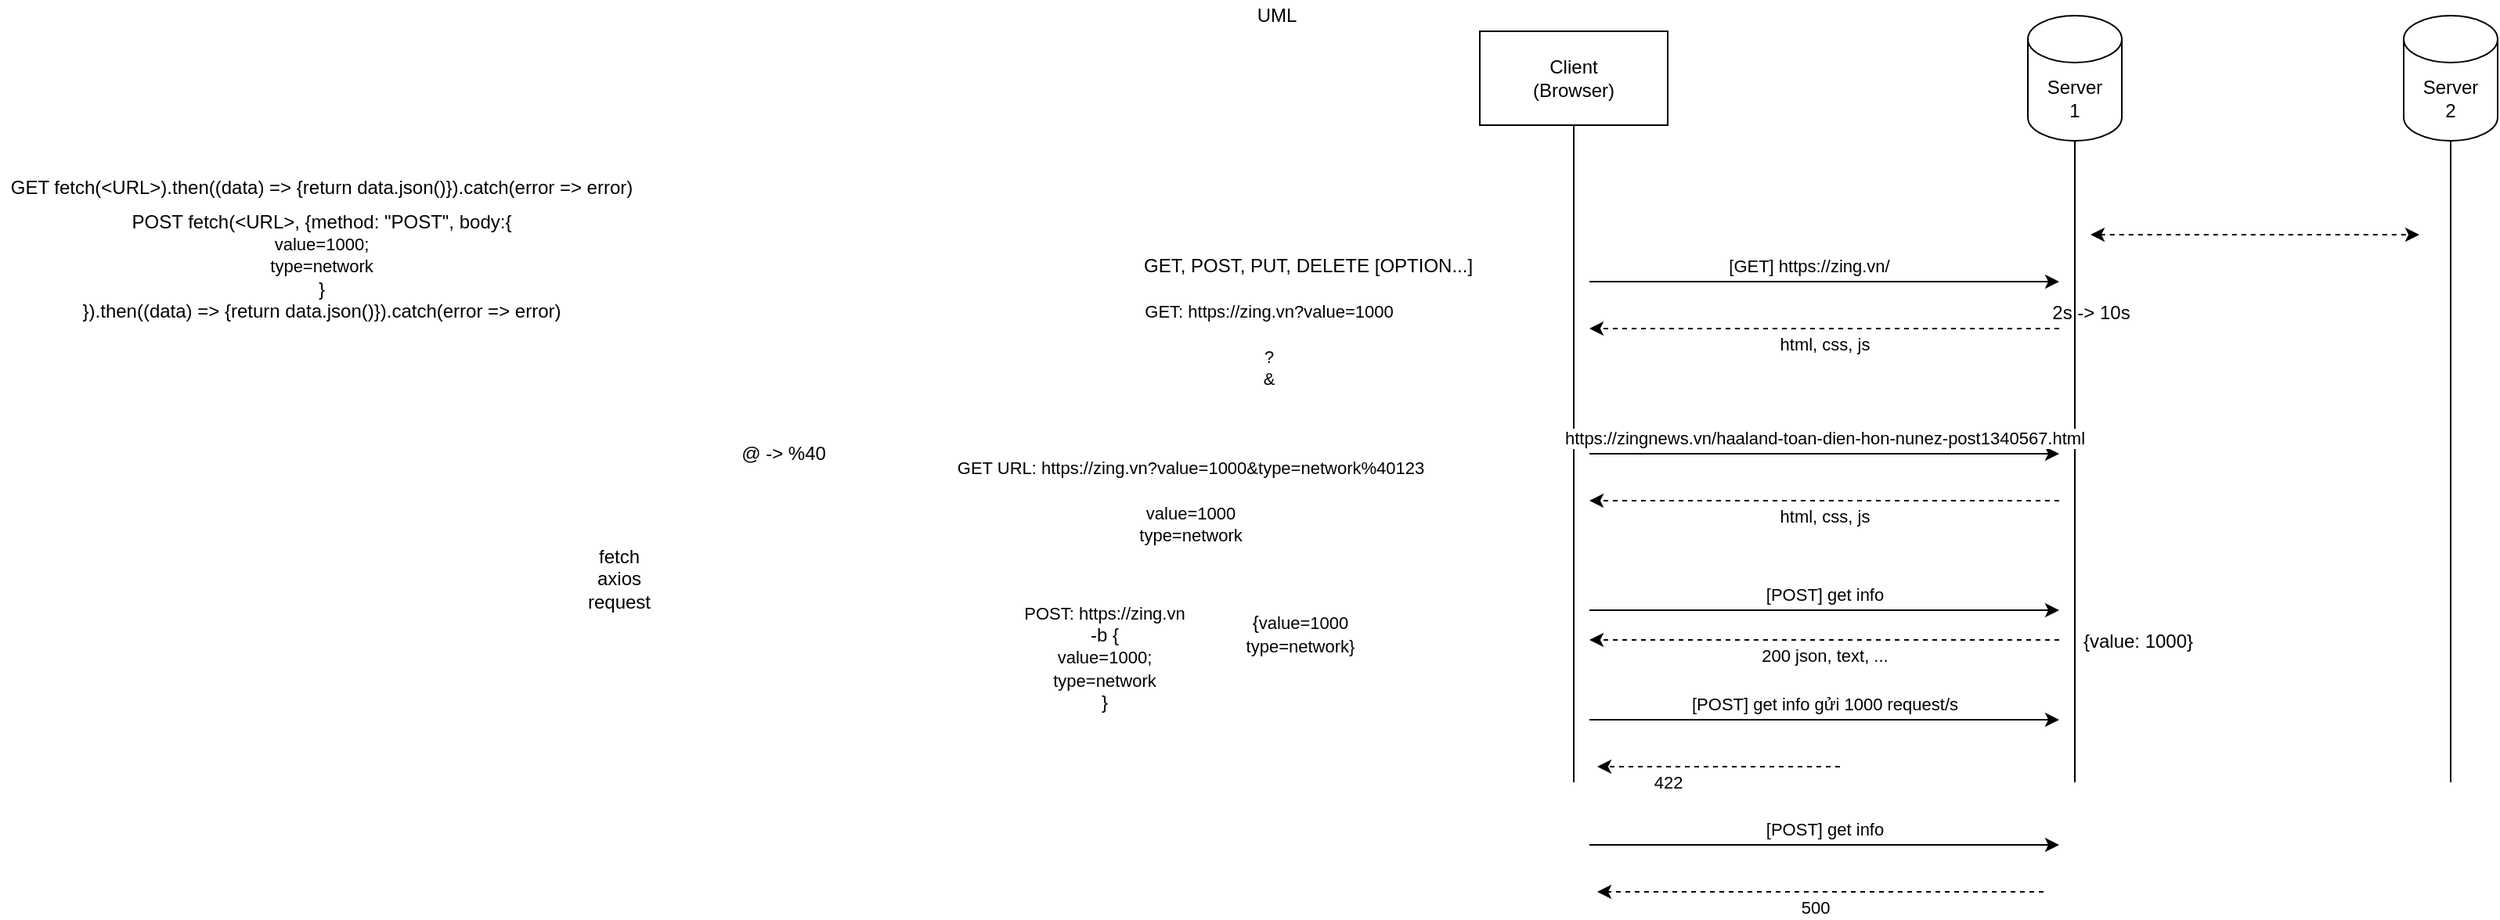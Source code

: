 <mxfile>
    <diagram id="sFscDbFX9f5W7BrS0_ol" name="Page-1">
        <mxGraphModel dx="1372" dy="478" grid="1" gridSize="10" guides="1" tooltips="1" connect="1" arrows="1" fold="1" page="1" pageScale="1" pageWidth="850" pageHeight="1100" math="0" shadow="0">
            <root>
                <mxCell id="0"/>
                <mxCell id="1" parent="0"/>
                <mxCell id="5" style="edgeStyle=none;html=1;startArrow=none;startFill=0;endArrow=none;endFill=0;" edge="1" parent="1" source="2">
                    <mxGeometry relative="1" as="geometry">
                        <mxPoint x="290" y="640" as="targetPoint"/>
                        <Array as="points">
                            <mxPoint x="290" y="310"/>
                        </Array>
                    </mxGeometry>
                </mxCell>
                <mxCell id="2" value="Client&lt;br&gt;(Browser)" style="rounded=0;whiteSpace=wrap;html=1;" vertex="1" parent="1">
                    <mxGeometry x="230" y="160" width="120" height="60" as="geometry"/>
                </mxCell>
                <mxCell id="6" style="edgeStyle=none;html=1;startArrow=none;startFill=0;endArrow=none;endFill=0;" edge="1" parent="1" source="3">
                    <mxGeometry relative="1" as="geometry">
                        <mxPoint x="610" y="640" as="targetPoint"/>
                    </mxGeometry>
                </mxCell>
                <mxCell id="3" value="Server&lt;br&gt;1" style="shape=cylinder3;whiteSpace=wrap;html=1;boundedLbl=1;backgroundOutline=1;size=15;" vertex="1" parent="1">
                    <mxGeometry x="580" y="150" width="60" height="80" as="geometry"/>
                </mxCell>
                <mxCell id="7" value="UML" style="text;html=1;align=center;verticalAlign=middle;resizable=0;points=[];autosize=1;strokeColor=none;fillColor=none;" vertex="1" parent="1">
                    <mxGeometry x="80" y="140" width="40" height="20" as="geometry"/>
                </mxCell>
                <mxCell id="8" value="" style="endArrow=classic;html=1;" edge="1" parent="1">
                    <mxGeometry width="50" height="50" relative="1" as="geometry">
                        <mxPoint x="300" y="320" as="sourcePoint"/>
                        <mxPoint x="600" y="320" as="targetPoint"/>
                    </mxGeometry>
                </mxCell>
                <mxCell id="9" value="[GET] https://zing.vn/" style="edgeLabel;html=1;align=center;verticalAlign=middle;resizable=0;points=[];" vertex="1" connectable="0" parent="8">
                    <mxGeometry x="-0.453" y="-3" relative="1" as="geometry">
                        <mxPoint x="58" y="-13" as="offset"/>
                    </mxGeometry>
                </mxCell>
                <mxCell id="10" value="" style="endArrow=classic;html=1;dashed=1;" edge="1" parent="1">
                    <mxGeometry width="50" height="50" relative="1" as="geometry">
                        <mxPoint x="600" y="350" as="sourcePoint"/>
                        <mxPoint x="300" y="350" as="targetPoint"/>
                    </mxGeometry>
                </mxCell>
                <mxCell id="11" value="html, css, js" style="edgeLabel;html=1;align=center;verticalAlign=middle;resizable=0;points=[];" vertex="1" connectable="0" parent="10">
                    <mxGeometry x="-0.453" y="-3" relative="1" as="geometry">
                        <mxPoint x="-68" y="13" as="offset"/>
                    </mxGeometry>
                </mxCell>
                <mxCell id="12" value="" style="endArrow=classic;html=1;" edge="1" parent="1">
                    <mxGeometry width="50" height="50" relative="1" as="geometry">
                        <mxPoint x="300" y="430" as="sourcePoint"/>
                        <mxPoint x="600" y="430" as="targetPoint"/>
                    </mxGeometry>
                </mxCell>
                <mxCell id="13" value="https://zingnews.vn/haaland-toan-dien-hon-nunez-post1340567.html" style="edgeLabel;html=1;align=center;verticalAlign=middle;resizable=0;points=[];" vertex="1" connectable="0" parent="12">
                    <mxGeometry x="-0.453" y="-3" relative="1" as="geometry">
                        <mxPoint x="68" y="-13" as="offset"/>
                    </mxGeometry>
                </mxCell>
                <mxCell id="14" value="" style="endArrow=classic;html=1;dashed=1;" edge="1" parent="1">
                    <mxGeometry width="50" height="50" relative="1" as="geometry">
                        <mxPoint x="600" y="460" as="sourcePoint"/>
                        <mxPoint x="300" y="460" as="targetPoint"/>
                    </mxGeometry>
                </mxCell>
                <mxCell id="15" value="html, css, js" style="edgeLabel;html=1;align=center;verticalAlign=middle;resizable=0;points=[];" vertex="1" connectable="0" parent="14">
                    <mxGeometry x="-0.453" y="-3" relative="1" as="geometry">
                        <mxPoint x="-68" y="13" as="offset"/>
                    </mxGeometry>
                </mxCell>
                <mxCell id="16" value="" style="endArrow=classic;html=1;" edge="1" parent="1">
                    <mxGeometry width="50" height="50" relative="1" as="geometry">
                        <mxPoint x="300" y="530" as="sourcePoint"/>
                        <mxPoint x="600" y="530" as="targetPoint"/>
                    </mxGeometry>
                </mxCell>
                <mxCell id="17" value="[POST] get info" style="edgeLabel;html=1;align=center;verticalAlign=middle;resizable=0;points=[];" vertex="1" connectable="0" parent="16">
                    <mxGeometry x="-0.453" y="-3" relative="1" as="geometry">
                        <mxPoint x="68" y="-13" as="offset"/>
                    </mxGeometry>
                </mxCell>
                <mxCell id="18" value="" style="endArrow=classic;html=1;dashed=1;" edge="1" parent="1">
                    <mxGeometry width="50" height="50" relative="1" as="geometry">
                        <mxPoint x="600" y="549" as="sourcePoint"/>
                        <mxPoint x="300" y="549" as="targetPoint"/>
                    </mxGeometry>
                </mxCell>
                <mxCell id="19" value="200 json, text, ..." style="edgeLabel;html=1;align=center;verticalAlign=middle;resizable=0;points=[];" vertex="1" connectable="0" parent="18">
                    <mxGeometry x="-0.453" y="-3" relative="1" as="geometry">
                        <mxPoint x="-68" y="13" as="offset"/>
                    </mxGeometry>
                </mxCell>
                <mxCell id="20" value="GET, POST, PUT, DELETE [OPTION...]" style="text;html=1;align=center;verticalAlign=middle;resizable=0;points=[];autosize=1;strokeColor=none;fillColor=none;" vertex="1" parent="1">
                    <mxGeometry x="5" y="300" width="230" height="20" as="geometry"/>
                </mxCell>
                <mxCell id="21" value="{value: 1000}" style="text;html=1;align=center;verticalAlign=middle;resizable=0;points=[];autosize=1;strokeColor=none;fillColor=none;" vertex="1" parent="1">
                    <mxGeometry x="605" y="540" width="90" height="20" as="geometry"/>
                </mxCell>
                <mxCell id="23" value="&lt;span style=&quot;font-size: 11px ; background-color: rgb(255 , 255 , 255)&quot;&gt;GET: https://zing.vn?value=1000&lt;br&gt;&lt;br&gt;?&lt;br&gt;&amp;amp;&lt;br&gt;&lt;/span&gt;" style="text;html=1;align=center;verticalAlign=middle;resizable=0;points=[];autosize=1;strokeColor=none;fillColor=none;" vertex="1" parent="1">
                    <mxGeometry x="10" y="330" width="170" height="60" as="geometry"/>
                </mxCell>
                <mxCell id="25" value="&lt;span style=&quot;font-size: 11px ; background-color: rgb(255 , 255 , 255)&quot;&gt;GET URL: https://zing.vn?value=1000&amp;amp;type=network%40123&lt;br&gt;&lt;br&gt;&lt;/span&gt;&lt;span style=&quot;font-size: 11px ; background-color: rgb(255 , 255 , 255)&quot;&gt;value=1000&lt;br&gt;type=network&lt;/span&gt;&lt;span style=&quot;font-size: 11px ; background-color: rgb(255 , 255 , 255)&quot;&gt;&lt;br&gt;&lt;/span&gt;" style="text;html=1;align=center;verticalAlign=middle;resizable=0;points=[];autosize=1;strokeColor=none;fillColor=none;" vertex="1" parent="1">
                    <mxGeometry x="-110" y="430" width="310" height="60" as="geometry"/>
                </mxCell>
                <mxCell id="26" value="&lt;span style=&quot;font-size: 11px ; background-color: rgb(255 , 255 , 255)&quot;&gt;POST: https://zing.vn&lt;br&gt;&lt;/span&gt;-b {&lt;br&gt;&lt;span style=&quot;font-size: 11px ; background-color: rgb(255 , 255 , 255)&quot;&gt;value=1000;&lt;br&gt;type=network&lt;/span&gt;&lt;br&gt;}" style="text;html=1;align=center;verticalAlign=middle;resizable=0;points=[];autosize=1;strokeColor=none;fillColor=none;" vertex="1" parent="1">
                    <mxGeometry x="-70" y="520" width="120" height="80" as="geometry"/>
                </mxCell>
                <mxCell id="27" value="{&lt;span style=&quot;font-size: 11px ; background-color: rgb(255 , 255 , 255)&quot;&gt;value=1000&lt;/span&gt;&lt;br style=&quot;font-size: 11px&quot;&gt;&lt;span style=&quot;font-size: 11px ; background-color: rgb(255 , 255 , 255)&quot;&gt;type=network}&lt;/span&gt;" style="text;html=1;align=center;verticalAlign=middle;resizable=0;points=[];autosize=1;strokeColor=none;fillColor=none;" vertex="1" parent="1">
                    <mxGeometry x="70" y="530" width="90" height="30" as="geometry"/>
                </mxCell>
                <mxCell id="28" value="@ -&amp;gt; %40" style="text;html=1;align=center;verticalAlign=middle;resizable=0;points=[];autosize=1;strokeColor=none;fillColor=none;" vertex="1" parent="1">
                    <mxGeometry x="-250" y="420" width="70" height="20" as="geometry"/>
                </mxCell>
                <mxCell id="29" value="fetch&lt;br&gt;axios&lt;br&gt;request" style="text;html=1;align=center;verticalAlign=middle;resizable=0;points=[];autosize=1;strokeColor=none;fillColor=none;" vertex="1" parent="1">
                    <mxGeometry x="-350" y="485" width="60" height="50" as="geometry"/>
                </mxCell>
                <mxCell id="30" style="edgeStyle=none;html=1;startArrow=none;startFill=0;endArrow=none;endFill=0;" edge="1" parent="1" source="31">
                    <mxGeometry relative="1" as="geometry">
                        <mxPoint x="850" y="640" as="targetPoint"/>
                    </mxGeometry>
                </mxCell>
                <mxCell id="31" value="Server&lt;br&gt;2" style="shape=cylinder3;whiteSpace=wrap;html=1;boundedLbl=1;backgroundOutline=1;size=15;" vertex="1" parent="1">
                    <mxGeometry x="820" y="150" width="60" height="80" as="geometry"/>
                </mxCell>
                <mxCell id="32" value="" style="endArrow=classic;startArrow=classic;html=1;dashed=1;" edge="1" parent="1">
                    <mxGeometry width="50" height="50" relative="1" as="geometry">
                        <mxPoint x="620" y="290" as="sourcePoint"/>
                        <mxPoint x="830" y="290" as="targetPoint"/>
                    </mxGeometry>
                </mxCell>
                <mxCell id="33" value="GET fetch(&amp;lt;URL&amp;gt;).then((data) =&amp;gt; {return data.json()}).catch(error =&amp;gt; error)" style="text;html=1;align=center;verticalAlign=middle;resizable=0;points=[];autosize=1;strokeColor=none;fillColor=none;" vertex="1" parent="1">
                    <mxGeometry x="-715" y="250" width="410" height="20" as="geometry"/>
                </mxCell>
                <mxCell id="34" value="POST fetch(&amp;lt;URL&amp;gt;, {method: &quot;POST&quot;, body:{&lt;br&gt;&lt;span style=&quot;font-size: 11px ; background-color: rgb(255 , 255 , 255)&quot;&gt;value=1000;&lt;br&gt;type=network&lt;/span&gt;&lt;br&gt;}&lt;br&gt;}).then((data) =&amp;gt; {return data.json()}).catch(error =&amp;gt; error)" style="text;html=1;align=center;verticalAlign=middle;resizable=0;points=[];autosize=1;strokeColor=none;fillColor=none;" vertex="1" parent="1">
                    <mxGeometry x="-670" y="270" width="320" height="80" as="geometry"/>
                </mxCell>
                <mxCell id="35" value="" style="endArrow=classic;html=1;" edge="1" parent="1">
                    <mxGeometry width="50" height="50" relative="1" as="geometry">
                        <mxPoint x="300" y="600" as="sourcePoint"/>
                        <mxPoint x="600" y="600" as="targetPoint"/>
                    </mxGeometry>
                </mxCell>
                <mxCell id="36" value="[POST] get info gửi 1000 request/s" style="edgeLabel;html=1;align=center;verticalAlign=middle;resizable=0;points=[];" vertex="1" connectable="0" parent="35">
                    <mxGeometry x="-0.453" y="-3" relative="1" as="geometry">
                        <mxPoint x="68" y="-13" as="offset"/>
                    </mxGeometry>
                </mxCell>
                <mxCell id="37" value="" style="endArrow=classic;html=1;dashed=1;" edge="1" parent="1">
                    <mxGeometry width="50" height="50" relative="1" as="geometry">
                        <mxPoint x="460" y="630" as="sourcePoint"/>
                        <mxPoint x="305" y="630" as="targetPoint"/>
                    </mxGeometry>
                </mxCell>
                <mxCell id="38" value="422" style="edgeLabel;html=1;align=center;verticalAlign=middle;resizable=0;points=[];" vertex="1" connectable="0" parent="37">
                    <mxGeometry x="-0.453" y="-3" relative="1" as="geometry">
                        <mxPoint x="-68" y="13" as="offset"/>
                    </mxGeometry>
                </mxCell>
                <mxCell id="39" value="" style="endArrow=classic;html=1;" edge="1" parent="1">
                    <mxGeometry width="50" height="50" relative="1" as="geometry">
                        <mxPoint x="300" y="680" as="sourcePoint"/>
                        <mxPoint x="600" y="680" as="targetPoint"/>
                    </mxGeometry>
                </mxCell>
                <mxCell id="40" value="[POST] get info" style="edgeLabel;html=1;align=center;verticalAlign=middle;resizable=0;points=[];" vertex="1" connectable="0" parent="39">
                    <mxGeometry x="-0.453" y="-3" relative="1" as="geometry">
                        <mxPoint x="68" y="-13" as="offset"/>
                    </mxGeometry>
                </mxCell>
                <mxCell id="41" value="" style="endArrow=classic;html=1;dashed=1;" edge="1" parent="1">
                    <mxGeometry width="50" height="50" relative="1" as="geometry">
                        <mxPoint x="590" y="710" as="sourcePoint"/>
                        <mxPoint x="305" y="710" as="targetPoint"/>
                    </mxGeometry>
                </mxCell>
                <mxCell id="42" value="500" style="edgeLabel;html=1;align=center;verticalAlign=middle;resizable=0;points=[];" vertex="1" connectable="0" parent="41">
                    <mxGeometry x="-0.453" y="-3" relative="1" as="geometry">
                        <mxPoint x="-68" y="13" as="offset"/>
                    </mxGeometry>
                </mxCell>
                <mxCell id="44" value="2s -&amp;gt; 10s" style="text;html=1;align=center;verticalAlign=middle;resizable=0;points=[];autosize=1;strokeColor=none;fillColor=none;" vertex="1" parent="1">
                    <mxGeometry x="585" y="330" width="70" height="20" as="geometry"/>
                </mxCell>
            </root>
        </mxGraphModel>
    </diagram>
</mxfile>